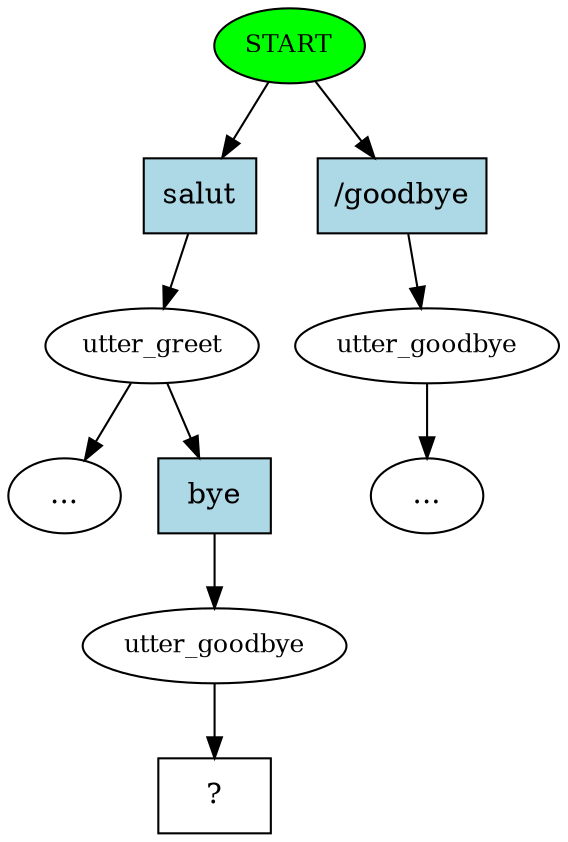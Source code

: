 digraph  {
0 [class="start active", fillcolor=green, fontsize=12, label=START, style=filled];
1 [class=active, fontsize=12, label=utter_greet];
3 [class="", fontsize=12, label=utter_goodbye];
"-5" [class=ellipsis, label="..."];
"-6" [class=ellipsis, label="..."];
6 [class=active, fontsize=12, label=utter_goodbye];
7 [class="intent dashed active", label="  ?  ", shape=rect];
8 [class="intent active", fillcolor=lightblue, label=salut, shape=rect, style=filled];
9 [class=intent, fillcolor=lightblue, label="/goodbye", shape=rect, style=filled];
10 [class="intent active", fillcolor=lightblue, label=bye, shape=rect, style=filled];
0 -> 8  [class=active, key=0];
0 -> 9  [class="", key=0];
1 -> "-6"  [class="", key=NONE, label=""];
1 -> 10  [class=active, key=0];
3 -> "-5"  [class="", key=NONE, label=""];
6 -> 7  [class=active, key=NONE, label=""];
8 -> 1  [class=active, key=0];
9 -> 3  [class="", key=0];
10 -> 6  [class=active, key=0];
}
